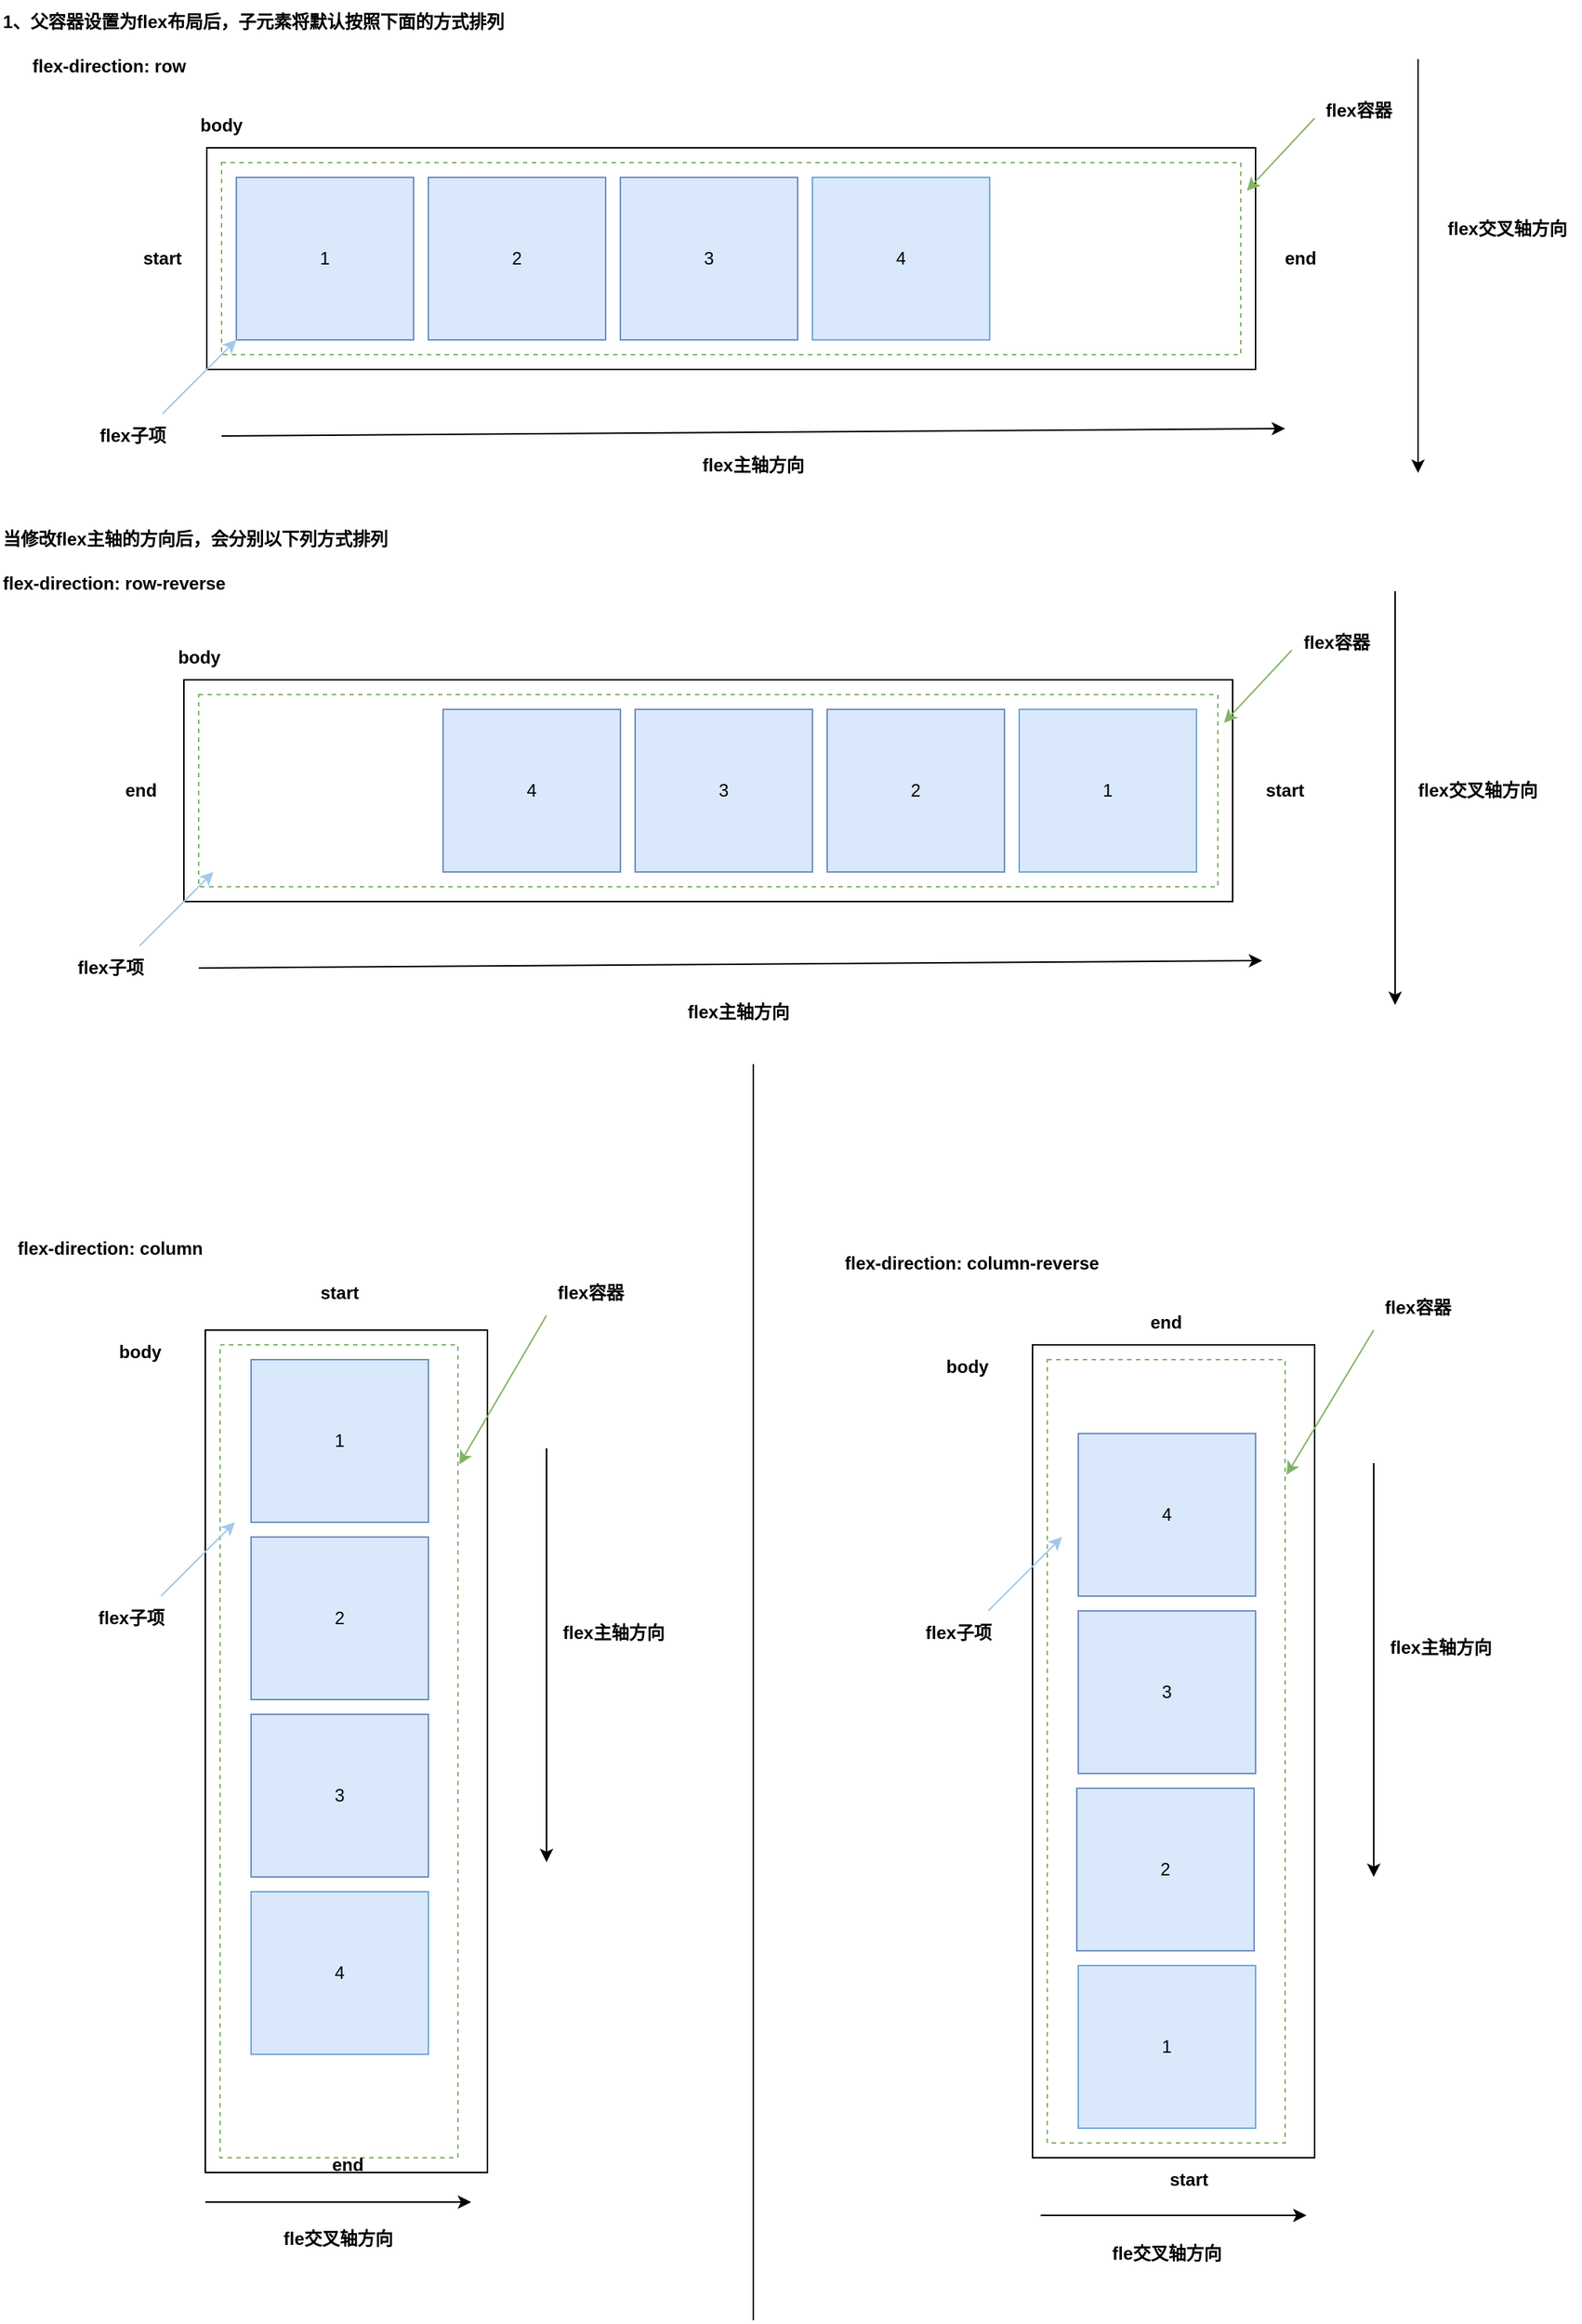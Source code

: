 <mxfile version="21.1.4" type="device">
  <diagram name="第 1 页" id="lM2RyvWgLRFZNC9Vtmkt">
    <mxGraphModel dx="1280" dy="755" grid="1" gridSize="10" guides="1" tooltips="1" connect="1" arrows="1" fold="1" page="1" pageScale="1" pageWidth="1600" pageHeight="1200" math="0" shadow="0">
      <root>
        <mxCell id="0" />
        <mxCell id="1" parent="0" />
        <mxCell id="rbT6JofhDtkksBfh3Q0T-2" value="" style="rounded=0;whiteSpace=wrap;html=1;" vertex="1" parent="1">
          <mxGeometry x="300" y="190" width="710" height="150" as="geometry" />
        </mxCell>
        <mxCell id="rbT6JofhDtkksBfh3Q0T-6" value="" style="rounded=0;whiteSpace=wrap;html=1;dashed=1;strokeColor=#84b468;" vertex="1" parent="1">
          <mxGeometry x="310" y="200" width="690" height="130" as="geometry" />
        </mxCell>
        <mxCell id="rbT6JofhDtkksBfh3Q0T-7" value="&lt;b&gt;body&lt;/b&gt;" style="text;html=1;strokeColor=none;fillColor=none;align=center;verticalAlign=middle;whiteSpace=wrap;rounded=0;" vertex="1" parent="1">
          <mxGeometry x="280" y="160" width="60" height="30" as="geometry" />
        </mxCell>
        <mxCell id="rbT6JofhDtkksBfh3Q0T-8" value="" style="endArrow=classic;html=1;rounded=0;entryX=1.006;entryY=0.147;entryDx=0;entryDy=0;entryPerimeter=0;fillColor=#d5e8d4;strokeColor=#82b366;" edge="1" parent="1" target="rbT6JofhDtkksBfh3Q0T-6">
          <mxGeometry width="50" height="50" relative="1" as="geometry">
            <mxPoint x="1050" y="170" as="sourcePoint" />
            <mxPoint x="1100" y="120" as="targetPoint" />
          </mxGeometry>
        </mxCell>
        <mxCell id="rbT6JofhDtkksBfh3Q0T-9" value="&lt;b&gt;flex容器&lt;/b&gt;" style="text;html=1;strokeColor=none;fillColor=none;align=center;verticalAlign=middle;whiteSpace=wrap;rounded=0;" vertex="1" parent="1">
          <mxGeometry x="1050" y="150" width="60" height="30" as="geometry" />
        </mxCell>
        <mxCell id="rbT6JofhDtkksBfh3Q0T-10" value="1" style="rounded=0;whiteSpace=wrap;html=1;fillColor=#dae8fc;strokeColor=#6c8ebf;" vertex="1" parent="1">
          <mxGeometry x="320" y="210" width="120" height="110" as="geometry" />
        </mxCell>
        <mxCell id="rbT6JofhDtkksBfh3Q0T-11" value="2" style="rounded=0;whiteSpace=wrap;html=1;fillColor=#dae8fc;strokeColor=#6c8ebf;" vertex="1" parent="1">
          <mxGeometry x="450" y="210" width="120" height="110" as="geometry" />
        </mxCell>
        <mxCell id="rbT6JofhDtkksBfh3Q0T-12" value="3" style="rounded=0;whiteSpace=wrap;html=1;fillColor=#dae8fc;strokeColor=#6c8ebf;" vertex="1" parent="1">
          <mxGeometry x="580" y="210" width="120" height="110" as="geometry" />
        </mxCell>
        <mxCell id="rbT6JofhDtkksBfh3Q0T-13" value="4" style="rounded=0;whiteSpace=wrap;html=1;fillColor=#dae8fc;strokeColor=#6ca9db;" vertex="1" parent="1">
          <mxGeometry x="710" y="210" width="120" height="110" as="geometry" />
        </mxCell>
        <mxCell id="rbT6JofhDtkksBfh3Q0T-14" value="" style="endArrow=classic;html=1;rounded=0;strokeColor=#a3c8eb;" edge="1" parent="1">
          <mxGeometry width="50" height="50" relative="1" as="geometry">
            <mxPoint x="270" y="370" as="sourcePoint" />
            <mxPoint x="320" y="320" as="targetPoint" />
          </mxGeometry>
        </mxCell>
        <mxCell id="rbT6JofhDtkksBfh3Q0T-15" value="&lt;b&gt;flex子项&lt;/b&gt;" style="text;html=1;strokeColor=none;fillColor=none;align=center;verticalAlign=middle;whiteSpace=wrap;rounded=0;" vertex="1" parent="1">
          <mxGeometry x="220" y="370" width="60" height="30" as="geometry" />
        </mxCell>
        <mxCell id="rbT6JofhDtkksBfh3Q0T-16" value="" style="endArrow=classic;html=1;rounded=0;entryX=1;entryY=0.5;entryDx=0;entryDy=0;" edge="1" parent="1">
          <mxGeometry width="50" height="50" relative="1" as="geometry">
            <mxPoint x="310" y="385" as="sourcePoint" />
            <mxPoint x="1030" y="380" as="targetPoint" />
          </mxGeometry>
        </mxCell>
        <mxCell id="rbT6JofhDtkksBfh3Q0T-20" value="&lt;b&gt;flex主轴方向&lt;/b&gt;" style="text;html=1;strokeColor=none;fillColor=none;align=center;verticalAlign=middle;whiteSpace=wrap;rounded=0;" vertex="1" parent="1">
          <mxGeometry x="580" y="390" width="180" height="30" as="geometry" />
        </mxCell>
        <mxCell id="rbT6JofhDtkksBfh3Q0T-21" value="&lt;b&gt;start&lt;/b&gt;" style="text;html=1;strokeColor=none;fillColor=none;align=center;verticalAlign=middle;whiteSpace=wrap;rounded=0;" vertex="1" parent="1">
          <mxGeometry x="240" y="250" width="60" height="30" as="geometry" />
        </mxCell>
        <mxCell id="rbT6JofhDtkksBfh3Q0T-24" value="&lt;b&gt;end&lt;/b&gt;" style="text;html=1;align=center;verticalAlign=middle;resizable=0;points=[];autosize=1;strokeColor=none;fillColor=none;" vertex="1" parent="1">
          <mxGeometry x="1020" y="250" width="40" height="30" as="geometry" />
        </mxCell>
        <mxCell id="rbT6JofhDtkksBfh3Q0T-25" value="" style="endArrow=classic;html=1;rounded=0;" edge="1" parent="1">
          <mxGeometry width="50" height="50" relative="1" as="geometry">
            <mxPoint x="1120" y="130" as="sourcePoint" />
            <mxPoint x="1120" y="410" as="targetPoint" />
          </mxGeometry>
        </mxCell>
        <mxCell id="rbT6JofhDtkksBfh3Q0T-26" value="&lt;b&gt;flex交叉轴方向&lt;/b&gt;" style="text;html=1;align=center;verticalAlign=middle;resizable=0;points=[];autosize=1;strokeColor=none;fillColor=none;" vertex="1" parent="1">
          <mxGeometry x="1130" y="230" width="100" height="30" as="geometry" />
        </mxCell>
        <mxCell id="rbT6JofhDtkksBfh3Q0T-28" value="&lt;b&gt;1、父容器设置为flex布局后，子元素将默认按照下面的方式排列&lt;/b&gt;" style="text;html=1;align=left;verticalAlign=middle;resizable=0;points=[];autosize=1;strokeColor=none;fillColor=none;" vertex="1" parent="1">
          <mxGeometry x="160" y="90" width="360" height="30" as="geometry" />
        </mxCell>
        <mxCell id="rbT6JofhDtkksBfh3Q0T-29" value="&lt;b&gt;flex-direction: row&lt;/b&gt;" style="text;html=1;align=left;verticalAlign=middle;resizable=0;points=[];autosize=1;strokeColor=none;fillColor=none;" vertex="1" parent="1">
          <mxGeometry x="180" y="120" width="130" height="30" as="geometry" />
        </mxCell>
        <mxCell id="rbT6JofhDtkksBfh3Q0T-30" value="&lt;b&gt;当修改flex主轴的方向后，会分别以下列方式排列&lt;/b&gt;" style="text;html=1;align=left;verticalAlign=middle;resizable=0;points=[];autosize=1;strokeColor=none;fillColor=none;" vertex="1" parent="1">
          <mxGeometry x="160" y="440" width="280" height="30" as="geometry" />
        </mxCell>
        <mxCell id="rbT6JofhDtkksBfh3Q0T-31" value="&lt;b&gt;flex-direction: row-reverse&lt;/b&gt;" style="text;html=1;align=left;verticalAlign=middle;resizable=0;points=[];autosize=1;strokeColor=none;fillColor=none;" vertex="1" parent="1">
          <mxGeometry x="160" y="470" width="170" height="30" as="geometry" />
        </mxCell>
        <mxCell id="rbT6JofhDtkksBfh3Q0T-32" value="" style="rounded=0;whiteSpace=wrap;html=1;" vertex="1" parent="1">
          <mxGeometry x="284.5" y="550" width="710" height="150" as="geometry" />
        </mxCell>
        <mxCell id="rbT6JofhDtkksBfh3Q0T-33" value="" style="rounded=0;whiteSpace=wrap;html=1;dashed=1;strokeColor=#84b468;align=center;" vertex="1" parent="1">
          <mxGeometry x="294.5" y="560" width="690" height="130" as="geometry" />
        </mxCell>
        <mxCell id="rbT6JofhDtkksBfh3Q0T-34" value="&lt;b&gt;body&lt;/b&gt;" style="text;html=1;strokeColor=none;fillColor=none;align=center;verticalAlign=middle;whiteSpace=wrap;rounded=0;" vertex="1" parent="1">
          <mxGeometry x="264.5" y="520" width="60" height="30" as="geometry" />
        </mxCell>
        <mxCell id="rbT6JofhDtkksBfh3Q0T-35" value="" style="endArrow=classic;html=1;rounded=0;entryX=1.006;entryY=0.147;entryDx=0;entryDy=0;entryPerimeter=0;fillColor=#d5e8d4;strokeColor=#82b366;" edge="1" parent="1" target="rbT6JofhDtkksBfh3Q0T-33">
          <mxGeometry width="50" height="50" relative="1" as="geometry">
            <mxPoint x="1034.5" y="530" as="sourcePoint" />
            <mxPoint x="1084.5" y="480" as="targetPoint" />
          </mxGeometry>
        </mxCell>
        <mxCell id="rbT6JofhDtkksBfh3Q0T-36" value="&lt;b&gt;flex容器&lt;/b&gt;" style="text;html=1;strokeColor=none;fillColor=none;align=center;verticalAlign=middle;whiteSpace=wrap;rounded=0;" vertex="1" parent="1">
          <mxGeometry x="1034.5" y="510" width="60" height="30" as="geometry" />
        </mxCell>
        <mxCell id="rbT6JofhDtkksBfh3Q0T-37" value="4" style="rounded=0;whiteSpace=wrap;html=1;fillColor=#dae8fc;strokeColor=#6c8ebf;" vertex="1" parent="1">
          <mxGeometry x="460" y="570" width="120" height="110" as="geometry" />
        </mxCell>
        <mxCell id="rbT6JofhDtkksBfh3Q0T-38" value="3" style="rounded=0;whiteSpace=wrap;html=1;fillColor=#dae8fc;strokeColor=#6c8ebf;" vertex="1" parent="1">
          <mxGeometry x="590" y="570" width="120" height="110" as="geometry" />
        </mxCell>
        <mxCell id="rbT6JofhDtkksBfh3Q0T-39" value="2" style="rounded=0;whiteSpace=wrap;html=1;fillColor=#dae8fc;strokeColor=#6c8ebf;" vertex="1" parent="1">
          <mxGeometry x="720" y="570" width="120" height="110" as="geometry" />
        </mxCell>
        <mxCell id="rbT6JofhDtkksBfh3Q0T-40" value="1" style="rounded=0;whiteSpace=wrap;html=1;fillColor=#dae8fc;strokeColor=#6ca9db;" vertex="1" parent="1">
          <mxGeometry x="850" y="570" width="120" height="110" as="geometry" />
        </mxCell>
        <mxCell id="rbT6JofhDtkksBfh3Q0T-41" value="" style="endArrow=classic;html=1;rounded=0;strokeColor=#a3c8eb;" edge="1" parent="1">
          <mxGeometry width="50" height="50" relative="1" as="geometry">
            <mxPoint x="254.5" y="730" as="sourcePoint" />
            <mxPoint x="304.5" y="680" as="targetPoint" />
          </mxGeometry>
        </mxCell>
        <mxCell id="rbT6JofhDtkksBfh3Q0T-42" value="&lt;b&gt;flex子项&lt;/b&gt;" style="text;html=1;strokeColor=none;fillColor=none;align=center;verticalAlign=middle;whiteSpace=wrap;rounded=0;" vertex="1" parent="1">
          <mxGeometry x="204.5" y="730" width="60" height="30" as="geometry" />
        </mxCell>
        <mxCell id="rbT6JofhDtkksBfh3Q0T-43" value="" style="endArrow=classic;html=1;rounded=0;entryX=1;entryY=0.5;entryDx=0;entryDy=0;" edge="1" parent="1">
          <mxGeometry width="50" height="50" relative="1" as="geometry">
            <mxPoint x="294.5" y="745" as="sourcePoint" />
            <mxPoint x="1014.5" y="740" as="targetPoint" />
          </mxGeometry>
        </mxCell>
        <mxCell id="rbT6JofhDtkksBfh3Q0T-44" value="&lt;b&gt;start&lt;/b&gt;" style="text;html=1;strokeColor=none;fillColor=none;align=center;verticalAlign=middle;whiteSpace=wrap;rounded=0;" vertex="1" parent="1">
          <mxGeometry x="1000" y="610" width="60" height="30" as="geometry" />
        </mxCell>
        <mxCell id="rbT6JofhDtkksBfh3Q0T-45" value="&lt;b&gt;end&lt;/b&gt;" style="text;html=1;align=center;verticalAlign=middle;resizable=0;points=[];autosize=1;strokeColor=none;fillColor=none;" vertex="1" parent="1">
          <mxGeometry x="234.5" y="610" width="40" height="30" as="geometry" />
        </mxCell>
        <mxCell id="rbT6JofhDtkksBfh3Q0T-46" value="" style="endArrow=classic;html=1;rounded=0;" edge="1" parent="1">
          <mxGeometry width="50" height="50" relative="1" as="geometry">
            <mxPoint x="1104.5" y="490" as="sourcePoint" />
            <mxPoint x="1104.5" y="770" as="targetPoint" />
          </mxGeometry>
        </mxCell>
        <mxCell id="rbT6JofhDtkksBfh3Q0T-47" value="&lt;b&gt;flex主轴方向&lt;/b&gt;" style="text;html=1;strokeColor=none;fillColor=none;align=center;verticalAlign=middle;whiteSpace=wrap;rounded=0;" vertex="1" parent="1">
          <mxGeometry x="570" y="760" width="180" height="30" as="geometry" />
        </mxCell>
        <mxCell id="rbT6JofhDtkksBfh3Q0T-48" value="&lt;b&gt;flex交叉轴方向&lt;/b&gt;" style="text;html=1;align=center;verticalAlign=middle;resizable=0;points=[];autosize=1;strokeColor=none;fillColor=none;" vertex="1" parent="1">
          <mxGeometry x="1110" y="610" width="100" height="30" as="geometry" />
        </mxCell>
        <mxCell id="rbT6JofhDtkksBfh3Q0T-49" value="&lt;b&gt;flex-direction: column&lt;/b&gt;" style="text;html=1;align=left;verticalAlign=middle;resizable=0;points=[];autosize=1;strokeColor=none;fillColor=none;" vertex="1" parent="1">
          <mxGeometry x="170" y="920" width="150" height="30" as="geometry" />
        </mxCell>
        <mxCell id="rbT6JofhDtkksBfh3Q0T-50" value="" style="rounded=0;whiteSpace=wrap;html=1;" vertex="1" parent="1">
          <mxGeometry x="299" y="990" width="191" height="570" as="geometry" />
        </mxCell>
        <mxCell id="rbT6JofhDtkksBfh3Q0T-51" value="" style="rounded=0;whiteSpace=wrap;html=1;dashed=1;strokeColor=#84b468;align=center;" vertex="1" parent="1">
          <mxGeometry x="309" y="1000" width="161" height="550" as="geometry" />
        </mxCell>
        <mxCell id="rbT6JofhDtkksBfh3Q0T-52" value="&lt;b&gt;body&lt;/b&gt;" style="text;html=1;strokeColor=none;fillColor=none;align=center;verticalAlign=middle;whiteSpace=wrap;rounded=0;" vertex="1" parent="1">
          <mxGeometry x="224.5" y="990" width="60" height="30" as="geometry" />
        </mxCell>
        <mxCell id="rbT6JofhDtkksBfh3Q0T-53" value="" style="endArrow=classic;html=1;rounded=0;entryX=1.006;entryY=0.147;entryDx=0;entryDy=0;entryPerimeter=0;fillColor=#d5e8d4;strokeColor=#82b366;exitX=0;exitY=1;exitDx=0;exitDy=0;" edge="1" parent="1" target="rbT6JofhDtkksBfh3Q0T-51" source="rbT6JofhDtkksBfh3Q0T-54">
          <mxGeometry width="50" height="50" relative="1" as="geometry">
            <mxPoint x="1049" y="970" as="sourcePoint" />
            <mxPoint x="1099" y="920" as="targetPoint" />
          </mxGeometry>
        </mxCell>
        <mxCell id="rbT6JofhDtkksBfh3Q0T-54" value="&lt;b&gt;flex容器&lt;/b&gt;" style="text;html=1;strokeColor=none;fillColor=none;align=center;verticalAlign=middle;whiteSpace=wrap;rounded=0;" vertex="1" parent="1">
          <mxGeometry x="530" y="950" width="60" height="30" as="geometry" />
        </mxCell>
        <mxCell id="rbT6JofhDtkksBfh3Q0T-55" value="1" style="rounded=0;whiteSpace=wrap;html=1;fillColor=#dae8fc;strokeColor=#6c8ebf;" vertex="1" parent="1">
          <mxGeometry x="330" y="1010" width="120" height="110" as="geometry" />
        </mxCell>
        <mxCell id="rbT6JofhDtkksBfh3Q0T-56" value="2" style="rounded=0;whiteSpace=wrap;html=1;fillColor=#dae8fc;strokeColor=#6c8ebf;" vertex="1" parent="1">
          <mxGeometry x="330" y="1130" width="120" height="110" as="geometry" />
        </mxCell>
        <mxCell id="rbT6JofhDtkksBfh3Q0T-57" value="3" style="rounded=0;whiteSpace=wrap;html=1;fillColor=#dae8fc;strokeColor=#6c8ebf;" vertex="1" parent="1">
          <mxGeometry x="330" y="1250" width="120" height="110" as="geometry" />
        </mxCell>
        <mxCell id="rbT6JofhDtkksBfh3Q0T-58" value="4" style="rounded=0;whiteSpace=wrap;html=1;fillColor=#dae8fc;strokeColor=#6ca9db;" vertex="1" parent="1">
          <mxGeometry x="330" y="1370" width="120" height="110" as="geometry" />
        </mxCell>
        <mxCell id="rbT6JofhDtkksBfh3Q0T-59" value="" style="endArrow=classic;html=1;rounded=0;strokeColor=#a3c8eb;" edge="1" parent="1">
          <mxGeometry width="50" height="50" relative="1" as="geometry">
            <mxPoint x="269" y="1170" as="sourcePoint" />
            <mxPoint x="319" y="1120" as="targetPoint" />
          </mxGeometry>
        </mxCell>
        <mxCell id="rbT6JofhDtkksBfh3Q0T-60" value="&lt;b&gt;flex子项&lt;/b&gt;" style="text;html=1;strokeColor=none;fillColor=none;align=center;verticalAlign=middle;whiteSpace=wrap;rounded=0;" vertex="1" parent="1">
          <mxGeometry x="219" y="1170" width="60" height="30" as="geometry" />
        </mxCell>
        <mxCell id="rbT6JofhDtkksBfh3Q0T-61" value="" style="endArrow=classic;html=1;rounded=0;" edge="1" parent="1">
          <mxGeometry width="50" height="50" relative="1" as="geometry">
            <mxPoint x="299" y="1580" as="sourcePoint" />
            <mxPoint x="479" y="1580" as="targetPoint" />
          </mxGeometry>
        </mxCell>
        <mxCell id="rbT6JofhDtkksBfh3Q0T-62" value="&lt;b&gt;start&lt;/b&gt;" style="text;html=1;strokeColor=none;fillColor=none;align=center;verticalAlign=middle;whiteSpace=wrap;rounded=0;" vertex="1" parent="1">
          <mxGeometry x="359.5" y="950" width="60" height="30" as="geometry" />
        </mxCell>
        <mxCell id="rbT6JofhDtkksBfh3Q0T-63" value="&lt;b&gt;end&lt;/b&gt;" style="text;html=1;align=center;verticalAlign=middle;resizable=0;points=[];autosize=1;strokeColor=none;fillColor=none;" vertex="1" parent="1">
          <mxGeometry x="374.5" y="1540" width="40" height="30" as="geometry" />
        </mxCell>
        <mxCell id="rbT6JofhDtkksBfh3Q0T-64" value="" style="endArrow=classic;html=1;rounded=0;" edge="1" parent="1">
          <mxGeometry width="50" height="50" relative="1" as="geometry">
            <mxPoint x="530" y="1070" as="sourcePoint" />
            <mxPoint x="530" y="1350" as="targetPoint" />
          </mxGeometry>
        </mxCell>
        <mxCell id="rbT6JofhDtkksBfh3Q0T-65" value="&lt;b&gt;fle交叉轴方向&lt;/b&gt;" style="text;html=1;strokeColor=none;fillColor=none;align=center;verticalAlign=middle;whiteSpace=wrap;rounded=0;" vertex="1" parent="1">
          <mxGeometry x="299" y="1590" width="180" height="30" as="geometry" />
        </mxCell>
        <mxCell id="rbT6JofhDtkksBfh3Q0T-66" value="&lt;b&gt;flex主轴方向&lt;/b&gt;" style="text;html=1;align=center;verticalAlign=middle;resizable=0;points=[];autosize=1;strokeColor=none;fillColor=none;" vertex="1" parent="1">
          <mxGeometry x="530" y="1180" width="90" height="30" as="geometry" />
        </mxCell>
        <mxCell id="rbT6JofhDtkksBfh3Q0T-68" value="&lt;b&gt;flex-direction: column-reverse&lt;/b&gt;" style="text;html=1;align=left;verticalAlign=middle;resizable=0;points=[];autosize=1;strokeColor=none;fillColor=none;" vertex="1" parent="1">
          <mxGeometry x="730" y="930" width="200" height="30" as="geometry" />
        </mxCell>
        <mxCell id="rbT6JofhDtkksBfh3Q0T-69" value="" style="rounded=0;whiteSpace=wrap;html=1;" vertex="1" parent="1">
          <mxGeometry x="859" y="1000" width="191" height="550" as="geometry" />
        </mxCell>
        <mxCell id="rbT6JofhDtkksBfh3Q0T-70" value="" style="rounded=0;whiteSpace=wrap;html=1;dashed=1;strokeColor=#84b468;align=center;" vertex="1" parent="1">
          <mxGeometry x="869" y="1010" width="161" height="530" as="geometry" />
        </mxCell>
        <mxCell id="rbT6JofhDtkksBfh3Q0T-71" value="&lt;b&gt;body&lt;/b&gt;" style="text;html=1;strokeColor=none;fillColor=none;align=center;verticalAlign=middle;whiteSpace=wrap;rounded=0;" vertex="1" parent="1">
          <mxGeometry x="784.5" y="1000" width="60" height="30" as="geometry" />
        </mxCell>
        <mxCell id="rbT6JofhDtkksBfh3Q0T-72" value="" style="endArrow=classic;html=1;rounded=0;entryX=1.006;entryY=0.147;entryDx=0;entryDy=0;entryPerimeter=0;fillColor=#d5e8d4;strokeColor=#82b366;exitX=0;exitY=1;exitDx=0;exitDy=0;" edge="1" parent="1" source="rbT6JofhDtkksBfh3Q0T-73" target="rbT6JofhDtkksBfh3Q0T-70">
          <mxGeometry width="50" height="50" relative="1" as="geometry">
            <mxPoint x="1609" y="980" as="sourcePoint" />
            <mxPoint x="1659" y="930" as="targetPoint" />
          </mxGeometry>
        </mxCell>
        <mxCell id="rbT6JofhDtkksBfh3Q0T-73" value="&lt;b&gt;flex容器&lt;/b&gt;" style="text;html=1;strokeColor=none;fillColor=none;align=center;verticalAlign=middle;whiteSpace=wrap;rounded=0;" vertex="1" parent="1">
          <mxGeometry x="1090" y="960" width="60" height="30" as="geometry" />
        </mxCell>
        <mxCell id="rbT6JofhDtkksBfh3Q0T-74" value="4" style="rounded=0;whiteSpace=wrap;html=1;fillColor=#dae8fc;strokeColor=#6c8ebf;" vertex="1" parent="1">
          <mxGeometry x="890" y="1060" width="120" height="110" as="geometry" />
        </mxCell>
        <mxCell id="rbT6JofhDtkksBfh3Q0T-75" value="3" style="rounded=0;whiteSpace=wrap;html=1;fillColor=#dae8fc;strokeColor=#6c8ebf;" vertex="1" parent="1">
          <mxGeometry x="890" y="1180" width="120" height="110" as="geometry" />
        </mxCell>
        <mxCell id="rbT6JofhDtkksBfh3Q0T-76" value="2" style="rounded=0;whiteSpace=wrap;html=1;fillColor=#dae8fc;strokeColor=#6c8ebf;" vertex="1" parent="1">
          <mxGeometry x="889" y="1300" width="120" height="110" as="geometry" />
        </mxCell>
        <mxCell id="rbT6JofhDtkksBfh3Q0T-77" value="1" style="rounded=0;whiteSpace=wrap;html=1;fillColor=#dae8fc;strokeColor=#6ca9db;" vertex="1" parent="1">
          <mxGeometry x="890" y="1420" width="120" height="110" as="geometry" />
        </mxCell>
        <mxCell id="rbT6JofhDtkksBfh3Q0T-78" value="" style="endArrow=classic;html=1;rounded=0;strokeColor=#a3c8eb;" edge="1" parent="1">
          <mxGeometry width="50" height="50" relative="1" as="geometry">
            <mxPoint x="829" y="1180" as="sourcePoint" />
            <mxPoint x="879" y="1130" as="targetPoint" />
          </mxGeometry>
        </mxCell>
        <mxCell id="rbT6JofhDtkksBfh3Q0T-79" value="&lt;b&gt;flex子项&lt;/b&gt;" style="text;html=1;strokeColor=none;fillColor=none;align=center;verticalAlign=middle;whiteSpace=wrap;rounded=0;" vertex="1" parent="1">
          <mxGeometry x="779" y="1180" width="60" height="30" as="geometry" />
        </mxCell>
        <mxCell id="rbT6JofhDtkksBfh3Q0T-80" value="" style="endArrow=classic;html=1;rounded=0;" edge="1" parent="1">
          <mxGeometry width="50" height="50" relative="1" as="geometry">
            <mxPoint x="864.5" y="1589" as="sourcePoint" />
            <mxPoint x="1044.5" y="1589" as="targetPoint" />
          </mxGeometry>
        </mxCell>
        <mxCell id="rbT6JofhDtkksBfh3Q0T-81" value="&lt;b&gt;start&lt;/b&gt;" style="text;html=1;strokeColor=none;fillColor=none;align=center;verticalAlign=middle;whiteSpace=wrap;rounded=0;" vertex="1" parent="1">
          <mxGeometry x="934.5" y="1550" width="60" height="30" as="geometry" />
        </mxCell>
        <mxCell id="rbT6JofhDtkksBfh3Q0T-82" value="&lt;b&gt;end&lt;/b&gt;" style="text;html=1;align=center;verticalAlign=middle;resizable=0;points=[];autosize=1;strokeColor=none;fillColor=none;" vertex="1" parent="1">
          <mxGeometry x="929" y="970" width="40" height="30" as="geometry" />
        </mxCell>
        <mxCell id="rbT6JofhDtkksBfh3Q0T-83" value="" style="endArrow=classic;html=1;rounded=0;" edge="1" parent="1">
          <mxGeometry width="50" height="50" relative="1" as="geometry">
            <mxPoint x="1090" y="1080" as="sourcePoint" />
            <mxPoint x="1090" y="1360" as="targetPoint" />
          </mxGeometry>
        </mxCell>
        <mxCell id="rbT6JofhDtkksBfh3Q0T-84" value="&lt;b&gt;fle交叉轴方向&lt;/b&gt;" style="text;html=1;strokeColor=none;fillColor=none;align=center;verticalAlign=middle;whiteSpace=wrap;rounded=0;" vertex="1" parent="1">
          <mxGeometry x="860" y="1600" width="180" height="30" as="geometry" />
        </mxCell>
        <mxCell id="rbT6JofhDtkksBfh3Q0T-85" value="&lt;b&gt;flex主轴方向&lt;/b&gt;" style="text;html=1;align=center;verticalAlign=middle;resizable=0;points=[];autosize=1;strokeColor=none;fillColor=none;" vertex="1" parent="1">
          <mxGeometry x="1090" y="1190" width="90" height="30" as="geometry" />
        </mxCell>
        <mxCell id="rbT6JofhDtkksBfh3Q0T-86" value="" style="endArrow=none;html=1;rounded=0;fontStyle=1" edge="1" parent="1">
          <mxGeometry width="50" height="50" relative="1" as="geometry">
            <mxPoint x="670" y="1660" as="sourcePoint" />
            <mxPoint x="670" y="810" as="targetPoint" />
          </mxGeometry>
        </mxCell>
      </root>
    </mxGraphModel>
  </diagram>
</mxfile>
